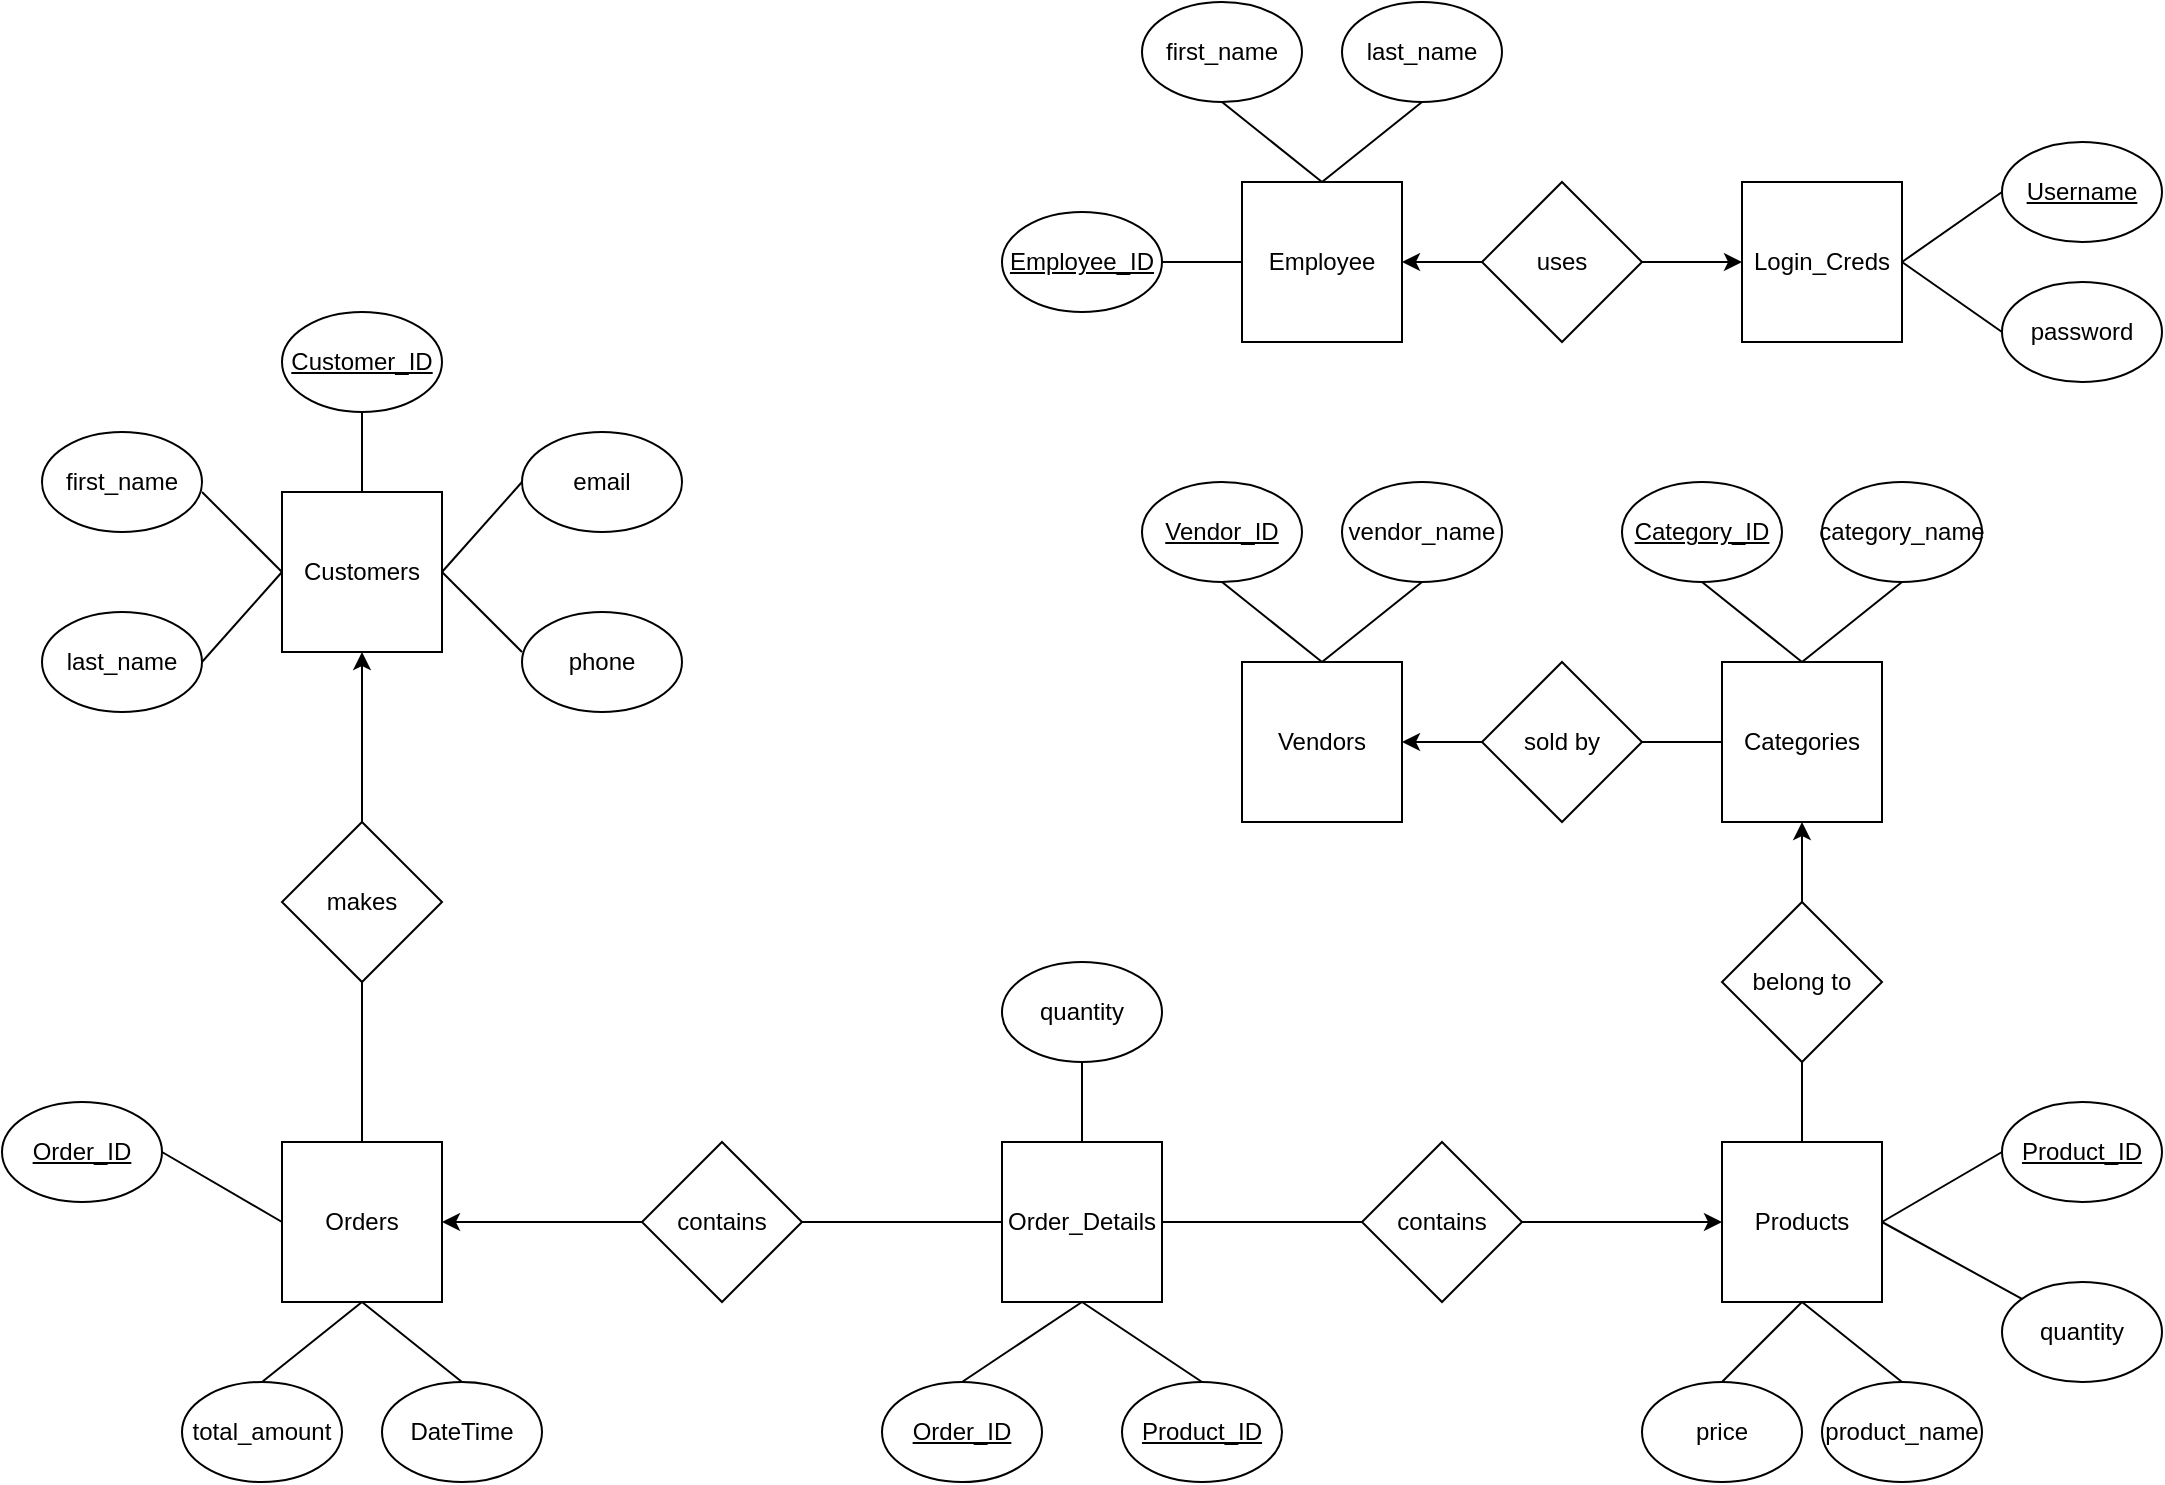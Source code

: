 <mxfile version="21.7.4" type="device">
  <diagram id="R2lEEEUBdFMjLlhIrx00" name="Page-1">
    <mxGraphModel dx="1552" dy="1002" grid="1" gridSize="10" guides="1" tooltips="1" connect="1" arrows="1" fold="1" page="0" pageScale="1" pageWidth="850" pageHeight="1100" math="0" shadow="0" extFonts="Permanent Marker^https://fonts.googleapis.com/css?family=Permanent+Marker">
      <root>
        <mxCell id="0" />
        <mxCell id="1" parent="0" />
        <mxCell id="e8H_tIhD7KVXPTv5cuJj-2" value="Orders" style="whiteSpace=wrap;html=1;aspect=fixed;" parent="1" vertex="1">
          <mxGeometry x="120" y="480" width="80" height="80" as="geometry" />
        </mxCell>
        <mxCell id="e8H_tIhD7KVXPTv5cuJj-3" value="Products" style="whiteSpace=wrap;html=1;aspect=fixed;" parent="1" vertex="1">
          <mxGeometry x="840" y="480" width="80" height="80" as="geometry" />
        </mxCell>
        <mxCell id="e8H_tIhD7KVXPTv5cuJj-9" value="contains" style="rhombus;whiteSpace=wrap;html=1;" parent="1" vertex="1">
          <mxGeometry x="300" y="480" width="80" height="80" as="geometry" />
        </mxCell>
        <mxCell id="e8H_tIhD7KVXPTv5cuJj-28" value="belong to" style="rhombus;whiteSpace=wrap;html=1;" parent="1" vertex="1">
          <mxGeometry x="840" y="360" width="80" height="80" as="geometry" />
        </mxCell>
        <mxCell id="e8H_tIhD7KVXPTv5cuJj-29" value="" style="endArrow=none;html=1;rounded=0;entryX=0.5;entryY=1;entryDx=0;entryDy=0;exitX=0.5;exitY=0;exitDx=0;exitDy=0;" parent="1" source="e8H_tIhD7KVXPTv5cuJj-3" target="e8H_tIhD7KVXPTv5cuJj-28" edge="1">
          <mxGeometry width="50" height="50" relative="1" as="geometry">
            <mxPoint x="875" y="480" as="sourcePoint" />
            <mxPoint x="925" y="430" as="targetPoint" />
          </mxGeometry>
        </mxCell>
        <mxCell id="e8H_tIhD7KVXPTv5cuJj-30" value="Categories" style="whiteSpace=wrap;html=1;aspect=fixed;" parent="1" vertex="1">
          <mxGeometry x="840" y="240" width="80" height="80" as="geometry" />
        </mxCell>
        <mxCell id="e8H_tIhD7KVXPTv5cuJj-31" value="" style="endArrow=classic;html=1;rounded=0;exitX=0.5;exitY=0;exitDx=0;exitDy=0;entryX=0.5;entryY=1;entryDx=0;entryDy=0;" parent="1" source="e8H_tIhD7KVXPTv5cuJj-28" target="e8H_tIhD7KVXPTv5cuJj-30" edge="1">
          <mxGeometry width="50" height="50" relative="1" as="geometry">
            <mxPoint x="595" y="370" as="sourcePoint" />
            <mxPoint x="645" y="320" as="targetPoint" />
          </mxGeometry>
        </mxCell>
        <mxCell id="e8H_tIhD7KVXPTv5cuJj-33" value="Vendors" style="whiteSpace=wrap;html=1;aspect=fixed;" parent="1" vertex="1">
          <mxGeometry x="600" y="240" width="80" height="80" as="geometry" />
        </mxCell>
        <mxCell id="e8H_tIhD7KVXPTv5cuJj-34" value="sold by" style="rhombus;whiteSpace=wrap;html=1;" parent="1" vertex="1">
          <mxGeometry x="720" y="240" width="80" height="80" as="geometry" />
        </mxCell>
        <mxCell id="e8H_tIhD7KVXPTv5cuJj-35" value="" style="endArrow=none;html=1;rounded=0;exitX=1;exitY=0.5;exitDx=0;exitDy=0;" parent="1" source="e8H_tIhD7KVXPTv5cuJj-34" edge="1">
          <mxGeometry width="50" height="50" relative="1" as="geometry">
            <mxPoint x="790" y="330" as="sourcePoint" />
            <mxPoint x="840" y="280" as="targetPoint" />
          </mxGeometry>
        </mxCell>
        <mxCell id="e8H_tIhD7KVXPTv5cuJj-36" value="" style="endArrow=classic;html=1;rounded=0;entryX=1;entryY=0.5;entryDx=0;entryDy=0;" parent="1" target="e8H_tIhD7KVXPTv5cuJj-33" edge="1">
          <mxGeometry width="50" height="50" relative="1" as="geometry">
            <mxPoint x="720" y="280" as="sourcePoint" />
            <mxPoint x="770" y="230" as="targetPoint" />
          </mxGeometry>
        </mxCell>
        <mxCell id="e8H_tIhD7KVXPTv5cuJj-37" value="Customers" style="whiteSpace=wrap;html=1;aspect=fixed;" parent="1" vertex="1">
          <mxGeometry x="120" y="155" width="80" height="80" as="geometry" />
        </mxCell>
        <mxCell id="e8H_tIhD7KVXPTv5cuJj-38" value="makes" style="rhombus;whiteSpace=wrap;html=1;" parent="1" vertex="1">
          <mxGeometry x="120" y="320" width="80" height="80" as="geometry" />
        </mxCell>
        <mxCell id="e8H_tIhD7KVXPTv5cuJj-39" value="" style="endArrow=classic;html=1;rounded=0;exitX=0.5;exitY=0;exitDx=0;exitDy=0;entryX=0.5;entryY=1;entryDx=0;entryDy=0;" parent="1" source="e8H_tIhD7KVXPTv5cuJj-38" edge="1" target="e8H_tIhD7KVXPTv5cuJj-37">
          <mxGeometry width="50" height="50" relative="1" as="geometry">
            <mxPoint x="115" y="130" as="sourcePoint" />
            <mxPoint x="160" y="240" as="targetPoint" />
          </mxGeometry>
        </mxCell>
        <mxCell id="e8H_tIhD7KVXPTv5cuJj-44" value="Employee" style="whiteSpace=wrap;html=1;aspect=fixed;" parent="1" vertex="1">
          <mxGeometry x="600" width="80" height="80" as="geometry" />
        </mxCell>
        <mxCell id="e8H_tIhD7KVXPTv5cuJj-49" value="" style="endArrow=classic;html=1;rounded=0;entryX=1;entryY=0.5;entryDx=0;entryDy=0;" parent="1" target="e8H_tIhD7KVXPTv5cuJj-44" edge="1">
          <mxGeometry width="50" height="50" relative="1" as="geometry">
            <mxPoint x="720" y="40" as="sourcePoint" />
            <mxPoint x="770" y="-10" as="targetPoint" />
          </mxGeometry>
        </mxCell>
        <mxCell id="e8H_tIhD7KVXPTv5cuJj-50" value="" style="endArrow=classic;html=1;rounded=0;entryX=0;entryY=0.5;entryDx=0;entryDy=0;" parent="1" target="a10hDevYPNztPjS2E4dn-121" edge="1">
          <mxGeometry width="50" height="50" relative="1" as="geometry">
            <mxPoint x="800" y="40" as="sourcePoint" />
            <mxPoint x="840" y="40" as="targetPoint" />
          </mxGeometry>
        </mxCell>
        <mxCell id="a10hDevYPNztPjS2E4dn-3" value="&lt;u&gt;Customer_ID&lt;/u&gt;" style="ellipse;whiteSpace=wrap;html=1;" parent="1" vertex="1">
          <mxGeometry x="120" y="65" width="80" height="50" as="geometry" />
        </mxCell>
        <mxCell id="a10hDevYPNztPjS2E4dn-7" value="&lt;u&gt;Order_ID&lt;/u&gt;" style="ellipse;whiteSpace=wrap;html=1;" parent="1" vertex="1">
          <mxGeometry x="-20" y="460" width="80" height="50" as="geometry" />
        </mxCell>
        <mxCell id="a10hDevYPNztPjS2E4dn-9" value="first_name" style="ellipse;whiteSpace=wrap;html=1;" parent="1" vertex="1">
          <mxGeometry y="125" width="80" height="50" as="geometry" />
        </mxCell>
        <mxCell id="a10hDevYPNztPjS2E4dn-14" value="&lt;u&gt;Order_ID&lt;/u&gt;" style="ellipse;whiteSpace=wrap;html=1;" parent="1" vertex="1">
          <mxGeometry x="420" y="600" width="80" height="50" as="geometry" />
        </mxCell>
        <mxCell id="a10hDevYPNztPjS2E4dn-15" value="&lt;u&gt;Product_ID&lt;/u&gt;" style="ellipse;whiteSpace=wrap;html=1;" parent="1" vertex="1">
          <mxGeometry x="540" y="600" width="80" height="50" as="geometry" />
        </mxCell>
        <mxCell id="a10hDevYPNztPjS2E4dn-18" value="last_name" style="ellipse;whiteSpace=wrap;html=1;" parent="1" vertex="1">
          <mxGeometry y="215" width="80" height="50" as="geometry" />
        </mxCell>
        <mxCell id="a10hDevYPNztPjS2E4dn-19" value="" style="endArrow=none;html=1;rounded=0;entryX=0;entryY=0.5;entryDx=0;entryDy=0;" parent="1" target="e8H_tIhD7KVXPTv5cuJj-37" edge="1">
          <mxGeometry width="50" height="50" relative="1" as="geometry">
            <mxPoint x="80" y="155" as="sourcePoint" />
            <mxPoint x="130" y="125" as="targetPoint" />
          </mxGeometry>
        </mxCell>
        <mxCell id="a10hDevYPNztPjS2E4dn-20" value="" style="endArrow=none;html=1;rounded=0;entryX=0;entryY=0.5;entryDx=0;entryDy=0;exitX=1;exitY=0.5;exitDx=0;exitDy=0;" parent="1" source="a10hDevYPNztPjS2E4dn-18" target="e8H_tIhD7KVXPTv5cuJj-37" edge="1">
          <mxGeometry width="50" height="50" relative="1" as="geometry">
            <mxPoint x="80" y="255" as="sourcePoint" />
            <mxPoint x="130" y="205" as="targetPoint" />
          </mxGeometry>
        </mxCell>
        <mxCell id="a10hDevYPNztPjS2E4dn-21" value="" style="endArrow=none;html=1;rounded=0;entryX=0.5;entryY=0;entryDx=0;entryDy=0;" parent="1" target="e8H_tIhD7KVXPTv5cuJj-37" edge="1">
          <mxGeometry width="50" height="50" relative="1" as="geometry">
            <mxPoint x="160" y="115" as="sourcePoint" />
            <mxPoint x="210" y="65" as="targetPoint" />
          </mxGeometry>
        </mxCell>
        <mxCell id="a10hDevYPNztPjS2E4dn-63" value="DateTime" style="ellipse;whiteSpace=wrap;html=1;" parent="1" vertex="1">
          <mxGeometry x="170" y="600" width="80" height="50" as="geometry" />
        </mxCell>
        <mxCell id="a10hDevYPNztPjS2E4dn-64" value="quantity" style="ellipse;whiteSpace=wrap;html=1;" parent="1" vertex="1">
          <mxGeometry x="480" y="390" width="80" height="50" as="geometry" />
        </mxCell>
        <mxCell id="a10hDevYPNztPjS2E4dn-67" value="vendor_name" style="ellipse;whiteSpace=wrap;html=1;" parent="1" vertex="1">
          <mxGeometry x="650" y="150" width="80" height="50" as="geometry" />
        </mxCell>
        <mxCell id="a10hDevYPNztPjS2E4dn-68" value="&lt;u&gt;Vendor_ID&lt;/u&gt;" style="ellipse;whiteSpace=wrap;html=1;" parent="1" vertex="1">
          <mxGeometry x="550" y="150" width="80" height="50" as="geometry" />
        </mxCell>
        <mxCell id="a10hDevYPNztPjS2E4dn-69" value="" style="endArrow=none;html=1;rounded=0;exitX=0.5;exitY=0;exitDx=0;exitDy=0;" parent="1" source="e8H_tIhD7KVXPTv5cuJj-33" edge="1">
          <mxGeometry width="50" height="50" relative="1" as="geometry">
            <mxPoint x="640" y="250" as="sourcePoint" />
            <mxPoint x="690" y="200" as="targetPoint" />
          </mxGeometry>
        </mxCell>
        <mxCell id="a10hDevYPNztPjS2E4dn-76" value="" style="endArrow=none;html=1;rounded=0;exitX=0.5;exitY=0;exitDx=0;exitDy=0;" parent="1" source="e8H_tIhD7KVXPTv5cuJj-33" edge="1">
          <mxGeometry width="50" height="50" relative="1" as="geometry">
            <mxPoint x="540" y="250" as="sourcePoint" />
            <mxPoint x="590" y="200" as="targetPoint" />
          </mxGeometry>
        </mxCell>
        <mxCell id="a10hDevYPNztPjS2E4dn-79" value="total_amount" style="ellipse;whiteSpace=wrap;html=1;" parent="1" vertex="1">
          <mxGeometry x="70" y="600" width="80" height="50" as="geometry" />
        </mxCell>
        <mxCell id="a10hDevYPNztPjS2E4dn-82" value="" style="endArrow=none;html=1;rounded=0;entryX=1;entryY=0.5;entryDx=0;entryDy=0;" parent="1" target="a10hDevYPNztPjS2E4dn-7" edge="1">
          <mxGeometry width="50" height="50" relative="1" as="geometry">
            <mxPoint x="120" y="520" as="sourcePoint" />
            <mxPoint x="170" y="470" as="targetPoint" />
          </mxGeometry>
        </mxCell>
        <mxCell id="a10hDevYPNztPjS2E4dn-85" value="" style="endArrow=none;html=1;rounded=0;exitX=0.5;exitY=0;exitDx=0;exitDy=0;" parent="1" source="a10hDevYPNztPjS2E4dn-79" edge="1">
          <mxGeometry width="50" height="50" relative="1" as="geometry">
            <mxPoint x="110" y="610" as="sourcePoint" />
            <mxPoint x="160" y="560" as="targetPoint" />
          </mxGeometry>
        </mxCell>
        <mxCell id="a10hDevYPNztPjS2E4dn-89" value="&lt;u&gt;Category_ID&lt;/u&gt;" style="ellipse;whiteSpace=wrap;html=1;" parent="1" vertex="1">
          <mxGeometry x="790" y="150" width="80" height="50" as="geometry" />
        </mxCell>
        <mxCell id="a10hDevYPNztPjS2E4dn-90" value="category_name" style="ellipse;whiteSpace=wrap;html=1;" parent="1" vertex="1">
          <mxGeometry x="890" y="150" width="80" height="50" as="geometry" />
        </mxCell>
        <mxCell id="a10hDevYPNztPjS2E4dn-92" value="" style="endArrow=none;html=1;rounded=0;entryX=0.5;entryY=1;entryDx=0;entryDy=0;" parent="1" target="a10hDevYPNztPjS2E4dn-89" edge="1">
          <mxGeometry width="50" height="50" relative="1" as="geometry">
            <mxPoint x="880" y="240" as="sourcePoint" />
            <mxPoint x="930" y="190" as="targetPoint" />
          </mxGeometry>
        </mxCell>
        <mxCell id="a10hDevYPNztPjS2E4dn-93" value="" style="endArrow=none;html=1;rounded=0;entryX=0.5;entryY=1;entryDx=0;entryDy=0;" parent="1" target="a10hDevYPNztPjS2E4dn-90" edge="1">
          <mxGeometry width="50" height="50" relative="1" as="geometry">
            <mxPoint x="880" y="240" as="sourcePoint" />
            <mxPoint x="930" y="190" as="targetPoint" />
          </mxGeometry>
        </mxCell>
        <mxCell id="a10hDevYPNztPjS2E4dn-97" value="&lt;u&gt;Product_ID&lt;/u&gt;" style="ellipse;whiteSpace=wrap;html=1;" parent="1" vertex="1">
          <mxGeometry x="980" y="460" width="80" height="50" as="geometry" />
        </mxCell>
        <mxCell id="a10hDevYPNztPjS2E4dn-100" value="product_name" style="ellipse;whiteSpace=wrap;html=1;" parent="1" vertex="1">
          <mxGeometry x="890" y="600" width="80" height="50" as="geometry" />
        </mxCell>
        <mxCell id="a10hDevYPNztPjS2E4dn-101" value="price" style="ellipse;whiteSpace=wrap;html=1;" parent="1" vertex="1">
          <mxGeometry x="800" y="600" width="80" height="50" as="geometry" />
        </mxCell>
        <mxCell id="a10hDevYPNztPjS2E4dn-102" value="quantity" style="ellipse;whiteSpace=wrap;html=1;" parent="1" vertex="1">
          <mxGeometry x="980" y="550" width="80" height="50" as="geometry" />
        </mxCell>
        <mxCell id="a10hDevYPNztPjS2E4dn-103" value="" style="endArrow=none;html=1;rounded=0;entryX=0;entryY=0.5;entryDx=0;entryDy=0;" parent="1" target="a10hDevYPNztPjS2E4dn-97" edge="1">
          <mxGeometry width="50" height="50" relative="1" as="geometry">
            <mxPoint x="920" y="520" as="sourcePoint" />
            <mxPoint x="970" y="470" as="targetPoint" />
          </mxGeometry>
        </mxCell>
        <mxCell id="a10hDevYPNztPjS2E4dn-105" value="" style="endArrow=none;html=1;rounded=0;entryX=1;entryY=0.5;entryDx=0;entryDy=0;" parent="1" source="a10hDevYPNztPjS2E4dn-102" edge="1" target="e8H_tIhD7KVXPTv5cuJj-3">
          <mxGeometry width="50" height="50" relative="1" as="geometry">
            <mxPoint x="830" y="610" as="sourcePoint" />
            <mxPoint x="880" y="560" as="targetPoint" />
          </mxGeometry>
        </mxCell>
        <mxCell id="a10hDevYPNztPjS2E4dn-106" value="" style="endArrow=none;html=1;rounded=0;" parent="1" edge="1">
          <mxGeometry width="50" height="50" relative="1" as="geometry">
            <mxPoint x="840" y="600" as="sourcePoint" />
            <mxPoint x="880" y="560" as="targetPoint" />
          </mxGeometry>
        </mxCell>
        <mxCell id="a10hDevYPNztPjS2E4dn-107" value="" style="endArrow=none;html=1;rounded=0;entryX=0.5;entryY=0;entryDx=0;entryDy=0;" parent="1" target="a10hDevYPNztPjS2E4dn-100" edge="1">
          <mxGeometry width="50" height="50" relative="1" as="geometry">
            <mxPoint x="880" y="560" as="sourcePoint" />
            <mxPoint x="930" y="510" as="targetPoint" />
          </mxGeometry>
        </mxCell>
        <mxCell id="a10hDevYPNztPjS2E4dn-121" value="Login_Creds" style="whiteSpace=wrap;html=1;aspect=fixed;" parent="1" vertex="1">
          <mxGeometry x="850" width="80" height="80" as="geometry" />
        </mxCell>
        <mxCell id="a10hDevYPNztPjS2E4dn-126" value="uses" style="rhombus;whiteSpace=wrap;html=1;" parent="1" vertex="1">
          <mxGeometry x="720" width="80" height="80" as="geometry" />
        </mxCell>
        <mxCell id="a10hDevYPNztPjS2E4dn-128" value="first_name" style="ellipse;whiteSpace=wrap;html=1;" parent="1" vertex="1">
          <mxGeometry x="550" y="-90" width="80" height="50" as="geometry" />
        </mxCell>
        <mxCell id="a10hDevYPNztPjS2E4dn-131" value="last_name" style="ellipse;whiteSpace=wrap;html=1;" parent="1" vertex="1">
          <mxGeometry x="650" y="-90" width="80" height="50" as="geometry" />
        </mxCell>
        <mxCell id="a10hDevYPNztPjS2E4dn-132" value="" style="endArrow=none;html=1;rounded=0;exitX=0.5;exitY=0;exitDx=0;exitDy=0;" parent="1" source="e8H_tIhD7KVXPTv5cuJj-44" edge="1">
          <mxGeometry width="50" height="50" relative="1" as="geometry">
            <mxPoint x="540" y="10" as="sourcePoint" />
            <mxPoint x="590" y="-40" as="targetPoint" />
          </mxGeometry>
        </mxCell>
        <mxCell id="a10hDevYPNztPjS2E4dn-133" value="" style="endArrow=none;html=1;rounded=0;entryX=0.5;entryY=1;entryDx=0;entryDy=0;" parent="1" target="a10hDevYPNztPjS2E4dn-131" edge="1">
          <mxGeometry width="50" height="50" relative="1" as="geometry">
            <mxPoint x="640" as="sourcePoint" />
            <mxPoint x="690" y="-50" as="targetPoint" />
          </mxGeometry>
        </mxCell>
        <mxCell id="a10hDevYPNztPjS2E4dn-134" value="&lt;u&gt;Employee_ID&lt;/u&gt;" style="ellipse;whiteSpace=wrap;html=1;" parent="1" vertex="1">
          <mxGeometry x="480" y="15" width="80" height="50" as="geometry" />
        </mxCell>
        <mxCell id="a10hDevYPNztPjS2E4dn-135" value="" style="endArrow=none;html=1;rounded=0;entryX=0;entryY=0.5;entryDx=0;entryDy=0;" parent="1" target="e8H_tIhD7KVXPTv5cuJj-44" edge="1">
          <mxGeometry width="50" height="50" relative="1" as="geometry">
            <mxPoint x="560" y="40" as="sourcePoint" />
            <mxPoint x="610" y="-10" as="targetPoint" />
          </mxGeometry>
        </mxCell>
        <mxCell id="a10hDevYPNztPjS2E4dn-138" value="&lt;u&gt;Username&lt;/u&gt;" style="ellipse;whiteSpace=wrap;html=1;" parent="1" vertex="1">
          <mxGeometry x="980" y="-20" width="80" height="50" as="geometry" />
        </mxCell>
        <mxCell id="a10hDevYPNztPjS2E4dn-139" value="password" style="ellipse;whiteSpace=wrap;html=1;" parent="1" vertex="1">
          <mxGeometry x="980" y="50" width="80" height="50" as="geometry" />
        </mxCell>
        <mxCell id="a10hDevYPNztPjS2E4dn-140" value="" style="endArrow=none;html=1;rounded=0;entryX=1;entryY=0.5;entryDx=0;entryDy=0;exitX=0;exitY=0.5;exitDx=0;exitDy=0;" parent="1" source="a10hDevYPNztPjS2E4dn-139" target="a10hDevYPNztPjS2E4dn-121" edge="1">
          <mxGeometry width="50" height="50" relative="1" as="geometry">
            <mxPoint x="980" y="70" as="sourcePoint" />
            <mxPoint x="940" y="40" as="targetPoint" />
          </mxGeometry>
        </mxCell>
        <mxCell id="a10hDevYPNztPjS2E4dn-141" value="" style="endArrow=none;html=1;rounded=0;entryX=0;entryY=0.5;entryDx=0;entryDy=0;exitX=1;exitY=0.5;exitDx=0;exitDy=0;" parent="1" source="a10hDevYPNztPjS2E4dn-121" target="a10hDevYPNztPjS2E4dn-138" edge="1">
          <mxGeometry width="50" height="50" relative="1" as="geometry">
            <mxPoint x="940" y="40" as="sourcePoint" />
            <mxPoint x="980" as="targetPoint" />
          </mxGeometry>
        </mxCell>
        <mxCell id="R6B86l6NSut9loNPVpdU-6" value="contains" style="rhombus;whiteSpace=wrap;html=1;" parent="1" vertex="1">
          <mxGeometry x="660" y="480" width="80" height="80" as="geometry" />
        </mxCell>
        <mxCell id="R6B86l6NSut9loNPVpdU-7" value="Order_Details" style="whiteSpace=wrap;html=1;aspect=fixed;" parent="1" vertex="1">
          <mxGeometry x="480" y="480" width="80" height="80" as="geometry" />
        </mxCell>
        <mxCell id="R6B86l6NSut9loNPVpdU-11" value="" style="endArrow=classic;html=1;rounded=0;exitX=0;exitY=0.5;exitDx=0;exitDy=0;" parent="1" source="e8H_tIhD7KVXPTv5cuJj-9" edge="1">
          <mxGeometry width="50" height="50" relative="1" as="geometry">
            <mxPoint x="150" y="570" as="sourcePoint" />
            <mxPoint x="200" y="520" as="targetPoint" />
          </mxGeometry>
        </mxCell>
        <mxCell id="R6B86l6NSut9loNPVpdU-12" value="" style="endArrow=none;html=1;rounded=0;entryX=0;entryY=0.5;entryDx=0;entryDy=0;" parent="1" target="R6B86l6NSut9loNPVpdU-7" edge="1">
          <mxGeometry width="50" height="50" relative="1" as="geometry">
            <mxPoint x="380" y="520" as="sourcePoint" />
            <mxPoint x="430" y="470" as="targetPoint" />
          </mxGeometry>
        </mxCell>
        <mxCell id="R6B86l6NSut9loNPVpdU-13" value="" style="endArrow=none;html=1;rounded=0;entryX=0;entryY=0.5;entryDx=0;entryDy=0;" parent="1" target="R6B86l6NSut9loNPVpdU-6" edge="1">
          <mxGeometry width="50" height="50" relative="1" as="geometry">
            <mxPoint x="560" y="520" as="sourcePoint" />
            <mxPoint x="610" y="470" as="targetPoint" />
          </mxGeometry>
        </mxCell>
        <mxCell id="R6B86l6NSut9loNPVpdU-14" value="" style="endArrow=classic;html=1;rounded=0;entryX=0;entryY=0.5;entryDx=0;entryDy=0;" parent="1" target="e8H_tIhD7KVXPTv5cuJj-3" edge="1">
          <mxGeometry width="50" height="50" relative="1" as="geometry">
            <mxPoint x="740" y="520" as="sourcePoint" />
            <mxPoint x="790" y="470" as="targetPoint" />
          </mxGeometry>
        </mxCell>
        <mxCell id="R6B86l6NSut9loNPVpdU-15" value="" style="endArrow=none;html=1;rounded=0;exitX=0.5;exitY=0;exitDx=0;exitDy=0;" parent="1" source="a10hDevYPNztPjS2E4dn-14" edge="1">
          <mxGeometry width="50" height="50" relative="1" as="geometry">
            <mxPoint x="470" y="610" as="sourcePoint" />
            <mxPoint x="520" y="560" as="targetPoint" />
          </mxGeometry>
        </mxCell>
        <mxCell id="R6B86l6NSut9loNPVpdU-16" value="" style="endArrow=none;html=1;rounded=0;entryX=0.5;entryY=0;entryDx=0;entryDy=0;" parent="1" target="a10hDevYPNztPjS2E4dn-15" edge="1">
          <mxGeometry width="50" height="50" relative="1" as="geometry">
            <mxPoint x="520" y="560" as="sourcePoint" />
            <mxPoint x="570" y="510" as="targetPoint" />
          </mxGeometry>
        </mxCell>
        <mxCell id="R6B86l6NSut9loNPVpdU-17" value="" style="endArrow=none;html=1;rounded=0;exitX=0.5;exitY=0;exitDx=0;exitDy=0;" parent="1" source="a10hDevYPNztPjS2E4dn-63" edge="1">
          <mxGeometry width="50" height="50" relative="1" as="geometry">
            <mxPoint x="220" y="600" as="sourcePoint" />
            <mxPoint x="160" y="560" as="targetPoint" />
          </mxGeometry>
        </mxCell>
        <mxCell id="R6B86l6NSut9loNPVpdU-18" value="" style="endArrow=none;html=1;rounded=0;exitX=0.5;exitY=0;exitDx=0;exitDy=0;entryX=0.5;entryY=1;entryDx=0;entryDy=0;" parent="1" source="R6B86l6NSut9loNPVpdU-7" edge="1" target="a10hDevYPNztPjS2E4dn-64">
          <mxGeometry width="50" height="50" relative="1" as="geometry">
            <mxPoint x="530" y="490" as="sourcePoint" />
            <mxPoint x="580" y="440" as="targetPoint" />
          </mxGeometry>
        </mxCell>
        <mxCell id="R6B86l6NSut9loNPVpdU-26" value="" style="endArrow=none;html=1;rounded=0;entryX=0;entryY=0.5;entryDx=0;entryDy=0;" parent="1" target="R6B86l6NSut9loNPVpdU-28" edge="1">
          <mxGeometry width="50" height="50" relative="1" as="geometry">
            <mxPoint x="200" y="195" as="sourcePoint" />
            <mxPoint x="240" y="165" as="targetPoint" />
          </mxGeometry>
        </mxCell>
        <mxCell id="R6B86l6NSut9loNPVpdU-28" value="email" style="ellipse;whiteSpace=wrap;html=1;" parent="1" vertex="1">
          <mxGeometry x="240" y="125" width="80" height="50" as="geometry" />
        </mxCell>
        <mxCell id="R6B86l6NSut9loNPVpdU-29" value="phone" style="ellipse;whiteSpace=wrap;html=1;" parent="1" vertex="1">
          <mxGeometry x="240" y="215" width="80" height="50" as="geometry" />
        </mxCell>
        <mxCell id="R6B86l6NSut9loNPVpdU-30" value="" style="endArrow=none;html=1;rounded=0;" parent="1" edge="1">
          <mxGeometry width="50" height="50" relative="1" as="geometry">
            <mxPoint x="240" y="235" as="sourcePoint" />
            <mxPoint x="200" y="195" as="targetPoint" />
          </mxGeometry>
        </mxCell>
        <mxCell id="3YfIQrUSxxk50hJMFm_l-4" value="" style="endArrow=none;html=1;rounded=0;exitX=0.5;exitY=0;exitDx=0;exitDy=0;entryX=0.5;entryY=1;entryDx=0;entryDy=0;" edge="1" parent="1" source="e8H_tIhD7KVXPTv5cuJj-2" target="e8H_tIhD7KVXPTv5cuJj-38">
          <mxGeometry width="50" height="50" relative="1" as="geometry">
            <mxPoint x="120" y="370" as="sourcePoint" />
            <mxPoint x="170" y="320" as="targetPoint" />
          </mxGeometry>
        </mxCell>
      </root>
    </mxGraphModel>
  </diagram>
</mxfile>
